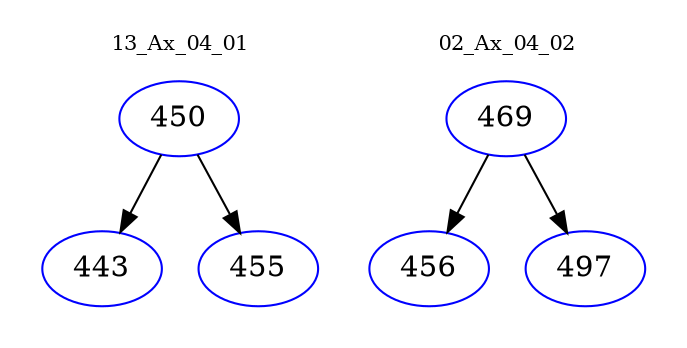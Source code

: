 digraph{
subgraph cluster_0 {
color = white
label = "13_Ax_04_01";
fontsize=10;
T0_450 [label="450", color="blue"]
T0_450 -> T0_443 [color="black"]
T0_443 [label="443", color="blue"]
T0_450 -> T0_455 [color="black"]
T0_455 [label="455", color="blue"]
}
subgraph cluster_1 {
color = white
label = "02_Ax_04_02";
fontsize=10;
T1_469 [label="469", color="blue"]
T1_469 -> T1_456 [color="black"]
T1_456 [label="456", color="blue"]
T1_469 -> T1_497 [color="black"]
T1_497 [label="497", color="blue"]
}
}
